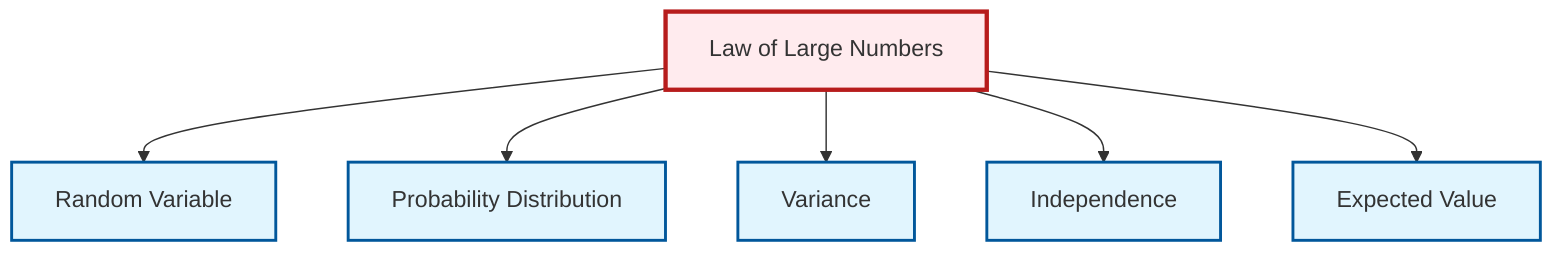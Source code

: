graph TD
    classDef definition fill:#e1f5fe,stroke:#01579b,stroke-width:2px
    classDef theorem fill:#f3e5f5,stroke:#4a148c,stroke-width:2px
    classDef axiom fill:#fff3e0,stroke:#e65100,stroke-width:2px
    classDef example fill:#e8f5e9,stroke:#1b5e20,stroke-width:2px
    classDef current fill:#ffebee,stroke:#b71c1c,stroke-width:3px
    def-expectation["Expected Value"]:::definition
    def-independence["Independence"]:::definition
    def-variance["Variance"]:::definition
    def-random-variable["Random Variable"]:::definition
    def-probability-distribution["Probability Distribution"]:::definition
    thm-law-of-large-numbers["Law of Large Numbers"]:::theorem
    thm-law-of-large-numbers --> def-random-variable
    thm-law-of-large-numbers --> def-probability-distribution
    thm-law-of-large-numbers --> def-variance
    thm-law-of-large-numbers --> def-independence
    thm-law-of-large-numbers --> def-expectation
    class thm-law-of-large-numbers current